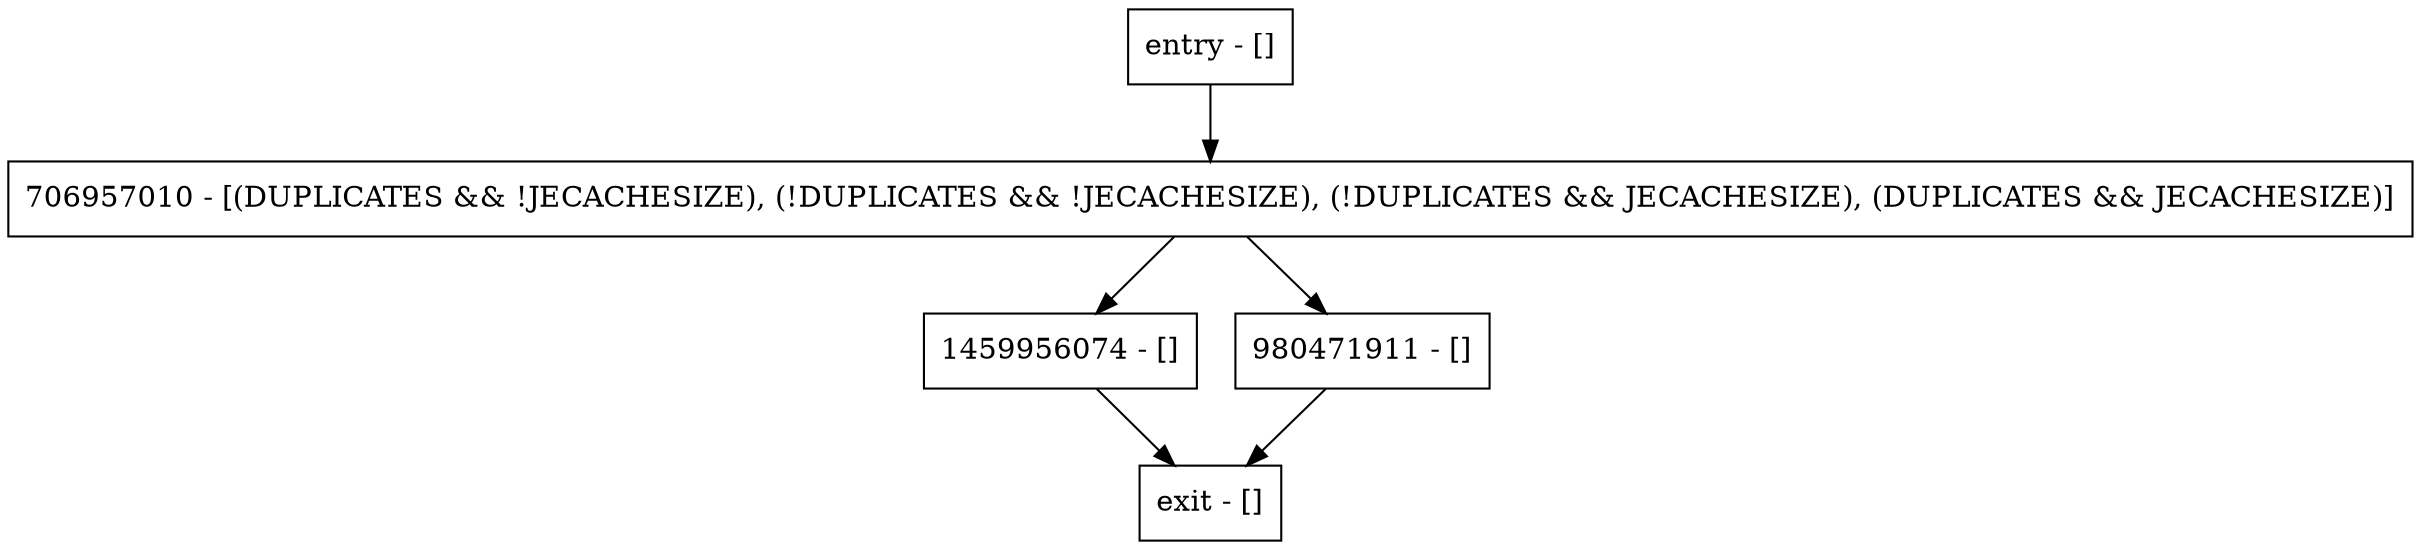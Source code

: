digraph assertState {
node [shape=record];
entry [label="entry - []"];
exit [label="exit - []"];
706957010 [label="706957010 - [(DUPLICATES && !JECACHESIZE), (!DUPLICATES && !JECACHESIZE), (!DUPLICATES && JECACHESIZE), (DUPLICATES && JECACHESIZE)]"];
1459956074 [label="1459956074 - []"];
980471911 [label="980471911 - []"];
entry;
exit;
entry -> 706957010;
706957010 -> 1459956074;
706957010 -> 980471911;
1459956074 -> exit;
980471911 -> exit;
}
